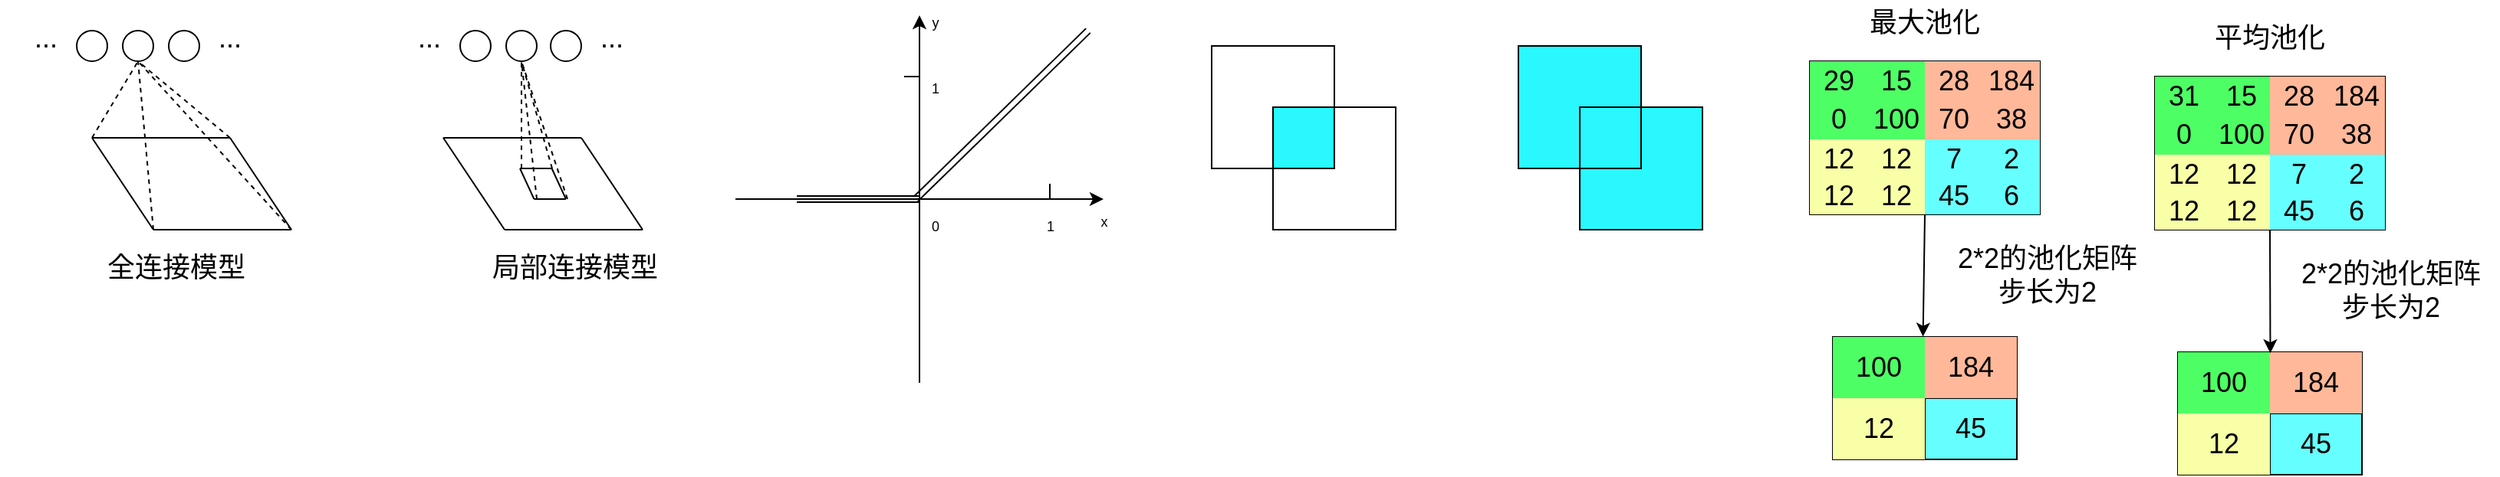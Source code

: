 <mxfile version="18.0.1" type="github">
  <diagram id="4UekxCFJb7rVKic5ynia" name="Page-1">
    <mxGraphModel dx="5056" dy="3948" grid="1" gridSize="10" guides="1" tooltips="1" connect="1" arrows="1" fold="1" page="1" pageScale="1" pageWidth="1200" pageHeight="1600" math="0" shadow="0">
      <root>
        <mxCell id="0" />
        <mxCell id="1" parent="0" />
        <mxCell id="hbkXXQBcBGL9sfutrZGQ-120" style="rounded=0;orthogonalLoop=1;jettySize=auto;html=1;exitX=0.5;exitY=1;exitDx=0;exitDy=0;entryX=0.49;entryY=-0.005;entryDx=0;entryDy=0;entryPerimeter=0;fontSize=18;" parent="1" source="hbkXXQBcBGL9sfutrZGQ-54" target="hbkXXQBcBGL9sfutrZGQ-97" edge="1">
          <mxGeometry relative="1" as="geometry" />
        </mxCell>
        <mxCell id="hbkXXQBcBGL9sfutrZGQ-54" value="" style="shape=table;html=1;whiteSpace=wrap;startSize=0;container=1;collapsible=0;childLayout=tableLayout;fontSize=18;fillColor=#FFFFFF;" parent="1" vertex="1">
          <mxGeometry x="860" y="-220" width="150" height="100" as="geometry" />
        </mxCell>
        <mxCell id="hbkXXQBcBGL9sfutrZGQ-55" value="" style="shape=tableRow;horizontal=0;startSize=0;swimlaneHead=0;swimlaneBody=0;top=0;left=0;bottom=0;right=0;collapsible=0;dropTarget=0;fillColor=none;points=[[0,0.5],[1,0.5]];portConstraint=eastwest;fontSize=18;" parent="hbkXXQBcBGL9sfutrZGQ-54" vertex="1">
          <mxGeometry width="150" height="25" as="geometry" />
        </mxCell>
        <mxCell id="hbkXXQBcBGL9sfutrZGQ-67" value="29" style="shape=partialRectangle;html=1;whiteSpace=wrap;connectable=0;fillColor=#4DFF64;top=0;left=0;bottom=0;right=0;overflow=hidden;fontSize=18;" parent="hbkXXQBcBGL9sfutrZGQ-55" vertex="1">
          <mxGeometry width="38" height="25" as="geometry">
            <mxRectangle width="38" height="25" as="alternateBounds" />
          </mxGeometry>
        </mxCell>
        <mxCell id="hbkXXQBcBGL9sfutrZGQ-56" value="15" style="shape=partialRectangle;html=1;whiteSpace=wrap;connectable=0;fillColor=#4DFF64;top=0;left=0;bottom=0;right=0;overflow=hidden;fontSize=18;" parent="hbkXXQBcBGL9sfutrZGQ-55" vertex="1">
          <mxGeometry x="38" width="37" height="25" as="geometry">
            <mxRectangle width="37" height="25" as="alternateBounds" />
          </mxGeometry>
        </mxCell>
        <mxCell id="hbkXXQBcBGL9sfutrZGQ-57" value="28" style="shape=partialRectangle;html=1;whiteSpace=wrap;connectable=0;fillColor=#FFB899;top=0;left=0;bottom=0;right=0;overflow=hidden;fontSize=18;" parent="hbkXXQBcBGL9sfutrZGQ-55" vertex="1">
          <mxGeometry x="75" width="38" height="25" as="geometry">
            <mxRectangle width="38" height="25" as="alternateBounds" />
          </mxGeometry>
        </mxCell>
        <mxCell id="hbkXXQBcBGL9sfutrZGQ-58" value="184" style="shape=partialRectangle;html=1;whiteSpace=wrap;connectable=0;fillColor=#FFB899;top=0;left=0;bottom=0;right=0;overflow=hidden;fontSize=18;" parent="hbkXXQBcBGL9sfutrZGQ-55" vertex="1">
          <mxGeometry x="113" width="37" height="25" as="geometry">
            <mxRectangle width="37" height="25" as="alternateBounds" />
          </mxGeometry>
        </mxCell>
        <mxCell id="hbkXXQBcBGL9sfutrZGQ-59" value="" style="shape=tableRow;horizontal=0;startSize=0;swimlaneHead=0;swimlaneBody=0;top=0;left=0;bottom=0;right=0;collapsible=0;dropTarget=0;fillColor=none;points=[[0,0.5],[1,0.5]];portConstraint=eastwest;fontSize=18;" parent="hbkXXQBcBGL9sfutrZGQ-54" vertex="1">
          <mxGeometry y="25" width="150" height="26" as="geometry" />
        </mxCell>
        <mxCell id="hbkXXQBcBGL9sfutrZGQ-68" value="0" style="shape=partialRectangle;html=1;whiteSpace=wrap;connectable=0;fillColor=#4DFF64;top=0;left=0;bottom=0;right=0;overflow=hidden;fontSize=18;" parent="hbkXXQBcBGL9sfutrZGQ-59" vertex="1">
          <mxGeometry width="38" height="26" as="geometry">
            <mxRectangle width="38" height="26" as="alternateBounds" />
          </mxGeometry>
        </mxCell>
        <mxCell id="hbkXXQBcBGL9sfutrZGQ-60" value="100" style="shape=partialRectangle;html=1;whiteSpace=wrap;connectable=0;fillColor=#4DFF64;top=0;left=0;bottom=0;right=0;overflow=hidden;fontSize=18;" parent="hbkXXQBcBGL9sfutrZGQ-59" vertex="1">
          <mxGeometry x="38" width="37" height="26" as="geometry">
            <mxRectangle width="37" height="26" as="alternateBounds" />
          </mxGeometry>
        </mxCell>
        <mxCell id="hbkXXQBcBGL9sfutrZGQ-61" value="70" style="shape=partialRectangle;html=1;whiteSpace=wrap;connectable=0;fillColor=#FFB899;top=0;left=0;bottom=0;right=0;overflow=hidden;fontSize=18;" parent="hbkXXQBcBGL9sfutrZGQ-59" vertex="1">
          <mxGeometry x="75" width="38" height="26" as="geometry">
            <mxRectangle width="38" height="26" as="alternateBounds" />
          </mxGeometry>
        </mxCell>
        <mxCell id="hbkXXQBcBGL9sfutrZGQ-62" value="38" style="shape=partialRectangle;html=1;whiteSpace=wrap;connectable=0;fillColor=#FFB899;top=0;left=0;bottom=0;right=0;overflow=hidden;fontSize=18;" parent="hbkXXQBcBGL9sfutrZGQ-59" vertex="1">
          <mxGeometry x="113" width="37" height="26" as="geometry">
            <mxRectangle width="37" height="26" as="alternateBounds" />
          </mxGeometry>
        </mxCell>
        <mxCell id="hbkXXQBcBGL9sfutrZGQ-63" value="" style="shape=tableRow;horizontal=0;startSize=0;swimlaneHead=0;swimlaneBody=0;top=0;left=0;bottom=0;right=0;collapsible=0;dropTarget=0;fillColor=none;points=[[0,0.5],[1,0.5]];portConstraint=eastwest;fontSize=18;" parent="hbkXXQBcBGL9sfutrZGQ-54" vertex="1">
          <mxGeometry y="51" width="150" height="24" as="geometry" />
        </mxCell>
        <mxCell id="hbkXXQBcBGL9sfutrZGQ-69" value="12" style="shape=partialRectangle;html=1;whiteSpace=wrap;connectable=0;fillColor=#F9FFA6;top=0;left=0;bottom=0;right=0;overflow=hidden;fontSize=18;" parent="hbkXXQBcBGL9sfutrZGQ-63" vertex="1">
          <mxGeometry width="38" height="24" as="geometry">
            <mxRectangle width="38" height="24" as="alternateBounds" />
          </mxGeometry>
        </mxCell>
        <mxCell id="hbkXXQBcBGL9sfutrZGQ-64" value="12" style="shape=partialRectangle;html=1;whiteSpace=wrap;connectable=0;fillColor=#F9FFA6;top=0;left=0;bottom=0;right=0;overflow=hidden;fontSize=18;" parent="hbkXXQBcBGL9sfutrZGQ-63" vertex="1">
          <mxGeometry x="38" width="37" height="24" as="geometry">
            <mxRectangle width="37" height="24" as="alternateBounds" />
          </mxGeometry>
        </mxCell>
        <mxCell id="hbkXXQBcBGL9sfutrZGQ-65" value="7" style="shape=partialRectangle;html=1;whiteSpace=wrap;connectable=0;fillColor=#66FFFF;top=0;left=0;bottom=0;right=0;overflow=hidden;fontSize=18;" parent="hbkXXQBcBGL9sfutrZGQ-63" vertex="1">
          <mxGeometry x="75" width="38" height="24" as="geometry">
            <mxRectangle width="38" height="24" as="alternateBounds" />
          </mxGeometry>
        </mxCell>
        <mxCell id="hbkXXQBcBGL9sfutrZGQ-66" value="2" style="shape=partialRectangle;html=1;whiteSpace=wrap;connectable=0;fillColor=#66FFFF;top=0;left=0;bottom=0;right=0;overflow=hidden;pointerEvents=1;fontSize=18;" parent="hbkXXQBcBGL9sfutrZGQ-63" vertex="1">
          <mxGeometry x="113" width="37" height="24" as="geometry">
            <mxRectangle width="37" height="24" as="alternateBounds" />
          </mxGeometry>
        </mxCell>
        <mxCell id="hbkXXQBcBGL9sfutrZGQ-70" style="shape=tableRow;horizontal=0;startSize=0;swimlaneHead=0;swimlaneBody=0;top=0;left=0;bottom=0;right=0;collapsible=0;dropTarget=0;fillColor=none;points=[[0,0.5],[1,0.5]];portConstraint=eastwest;fontSize=18;" parent="hbkXXQBcBGL9sfutrZGQ-54" vertex="1">
          <mxGeometry y="75" width="150" height="25" as="geometry" />
        </mxCell>
        <mxCell id="hbkXXQBcBGL9sfutrZGQ-71" value="12" style="shape=partialRectangle;html=1;whiteSpace=wrap;connectable=0;fillColor=#F9FFA6;top=0;left=0;bottom=0;right=0;overflow=hidden;fontSize=18;" parent="hbkXXQBcBGL9sfutrZGQ-70" vertex="1">
          <mxGeometry width="38" height="25" as="geometry">
            <mxRectangle width="38" height="25" as="alternateBounds" />
          </mxGeometry>
        </mxCell>
        <mxCell id="hbkXXQBcBGL9sfutrZGQ-72" value="12" style="shape=partialRectangle;html=1;whiteSpace=wrap;connectable=0;fillColor=#F9FFA6;top=0;left=0;bottom=0;right=0;overflow=hidden;fontSize=18;" parent="hbkXXQBcBGL9sfutrZGQ-70" vertex="1">
          <mxGeometry x="38" width="37" height="25" as="geometry">
            <mxRectangle width="37" height="25" as="alternateBounds" />
          </mxGeometry>
        </mxCell>
        <mxCell id="hbkXXQBcBGL9sfutrZGQ-73" value="45" style="shape=partialRectangle;html=1;whiteSpace=wrap;connectable=0;fillColor=#66FFFF;top=0;left=0;bottom=0;right=0;overflow=hidden;fontSize=18;" parent="hbkXXQBcBGL9sfutrZGQ-70" vertex="1">
          <mxGeometry x="75" width="38" height="25" as="geometry">
            <mxRectangle width="38" height="25" as="alternateBounds" />
          </mxGeometry>
        </mxCell>
        <mxCell id="hbkXXQBcBGL9sfutrZGQ-74" value="6" style="shape=partialRectangle;html=1;whiteSpace=wrap;connectable=0;fillColor=#66FFFF;top=0;left=0;bottom=0;right=0;overflow=hidden;pointerEvents=1;fontSize=18;" parent="hbkXXQBcBGL9sfutrZGQ-70" vertex="1">
          <mxGeometry x="113" width="37" height="25" as="geometry">
            <mxRectangle width="37" height="25" as="alternateBounds" />
          </mxGeometry>
        </mxCell>
        <mxCell id="hbkXXQBcBGL9sfutrZGQ-75" value="" style="shape=table;html=1;whiteSpace=wrap;startSize=0;container=1;collapsible=0;childLayout=tableLayout;fontSize=18;fillColor=#FFFFFF;" parent="1" vertex="1">
          <mxGeometry x="1085" y="-210" width="150" height="100" as="geometry" />
        </mxCell>
        <mxCell id="hbkXXQBcBGL9sfutrZGQ-76" value="" style="shape=tableRow;horizontal=0;startSize=0;swimlaneHead=0;swimlaneBody=0;top=0;left=0;bottom=0;right=0;collapsible=0;dropTarget=0;fillColor=none;points=[[0,0.5],[1,0.5]];portConstraint=eastwest;fontSize=18;" parent="hbkXXQBcBGL9sfutrZGQ-75" vertex="1">
          <mxGeometry width="150" height="25" as="geometry" />
        </mxCell>
        <mxCell id="hbkXXQBcBGL9sfutrZGQ-77" value="31" style="shape=partialRectangle;html=1;whiteSpace=wrap;connectable=0;fillColor=#4DFF64;top=0;left=0;bottom=0;right=0;overflow=hidden;fontSize=18;" parent="hbkXXQBcBGL9sfutrZGQ-76" vertex="1">
          <mxGeometry width="38" height="25" as="geometry">
            <mxRectangle width="38" height="25" as="alternateBounds" />
          </mxGeometry>
        </mxCell>
        <mxCell id="hbkXXQBcBGL9sfutrZGQ-78" value="15" style="shape=partialRectangle;html=1;whiteSpace=wrap;connectable=0;fillColor=#4DFF64;top=0;left=0;bottom=0;right=0;overflow=hidden;fontSize=18;" parent="hbkXXQBcBGL9sfutrZGQ-76" vertex="1">
          <mxGeometry x="38" width="37" height="25" as="geometry">
            <mxRectangle width="37" height="25" as="alternateBounds" />
          </mxGeometry>
        </mxCell>
        <mxCell id="hbkXXQBcBGL9sfutrZGQ-79" value="28" style="shape=partialRectangle;html=1;whiteSpace=wrap;connectable=0;fillColor=#FFB899;top=0;left=0;bottom=0;right=0;overflow=hidden;fontSize=18;" parent="hbkXXQBcBGL9sfutrZGQ-76" vertex="1">
          <mxGeometry x="75" width="38" height="25" as="geometry">
            <mxRectangle width="38" height="25" as="alternateBounds" />
          </mxGeometry>
        </mxCell>
        <mxCell id="hbkXXQBcBGL9sfutrZGQ-80" value="184" style="shape=partialRectangle;html=1;whiteSpace=wrap;connectable=0;fillColor=#FFB899;top=0;left=0;bottom=0;right=0;overflow=hidden;fontSize=18;" parent="hbkXXQBcBGL9sfutrZGQ-76" vertex="1">
          <mxGeometry x="113" width="37" height="25" as="geometry">
            <mxRectangle width="37" height="25" as="alternateBounds" />
          </mxGeometry>
        </mxCell>
        <mxCell id="hbkXXQBcBGL9sfutrZGQ-81" value="" style="shape=tableRow;horizontal=0;startSize=0;swimlaneHead=0;swimlaneBody=0;top=0;left=0;bottom=0;right=0;collapsible=0;dropTarget=0;fillColor=none;points=[[0,0.5],[1,0.5]];portConstraint=eastwest;fontSize=18;" parent="hbkXXQBcBGL9sfutrZGQ-75" vertex="1">
          <mxGeometry y="25" width="150" height="26" as="geometry" />
        </mxCell>
        <mxCell id="hbkXXQBcBGL9sfutrZGQ-82" value="0" style="shape=partialRectangle;html=1;whiteSpace=wrap;connectable=0;fillColor=#4DFF64;top=0;left=0;bottom=0;right=0;overflow=hidden;fontSize=18;" parent="hbkXXQBcBGL9sfutrZGQ-81" vertex="1">
          <mxGeometry width="38" height="26" as="geometry">
            <mxRectangle width="38" height="26" as="alternateBounds" />
          </mxGeometry>
        </mxCell>
        <mxCell id="hbkXXQBcBGL9sfutrZGQ-83" value="100" style="shape=partialRectangle;html=1;whiteSpace=wrap;connectable=0;fillColor=#4DFF64;top=0;left=0;bottom=0;right=0;overflow=hidden;fontSize=18;" parent="hbkXXQBcBGL9sfutrZGQ-81" vertex="1">
          <mxGeometry x="38" width="37" height="26" as="geometry">
            <mxRectangle width="37" height="26" as="alternateBounds" />
          </mxGeometry>
        </mxCell>
        <mxCell id="hbkXXQBcBGL9sfutrZGQ-84" value="70" style="shape=partialRectangle;html=1;whiteSpace=wrap;connectable=0;fillColor=#FFB899;top=0;left=0;bottom=0;right=0;overflow=hidden;fontSize=18;" parent="hbkXXQBcBGL9sfutrZGQ-81" vertex="1">
          <mxGeometry x="75" width="38" height="26" as="geometry">
            <mxRectangle width="38" height="26" as="alternateBounds" />
          </mxGeometry>
        </mxCell>
        <mxCell id="hbkXXQBcBGL9sfutrZGQ-85" value="38" style="shape=partialRectangle;html=1;whiteSpace=wrap;connectable=0;fillColor=#FFB899;top=0;left=0;bottom=0;right=0;overflow=hidden;fontSize=18;" parent="hbkXXQBcBGL9sfutrZGQ-81" vertex="1">
          <mxGeometry x="113" width="37" height="26" as="geometry">
            <mxRectangle width="37" height="26" as="alternateBounds" />
          </mxGeometry>
        </mxCell>
        <mxCell id="hbkXXQBcBGL9sfutrZGQ-86" value="" style="shape=tableRow;horizontal=0;startSize=0;swimlaneHead=0;swimlaneBody=0;top=0;left=0;bottom=0;right=0;collapsible=0;dropTarget=0;fillColor=none;points=[[0,0.5],[1,0.5]];portConstraint=eastwest;fontSize=18;" parent="hbkXXQBcBGL9sfutrZGQ-75" vertex="1">
          <mxGeometry y="51" width="150" height="24" as="geometry" />
        </mxCell>
        <mxCell id="hbkXXQBcBGL9sfutrZGQ-87" value="12" style="shape=partialRectangle;html=1;whiteSpace=wrap;connectable=0;fillColor=#F9FFA6;top=0;left=0;bottom=0;right=0;overflow=hidden;fontSize=18;" parent="hbkXXQBcBGL9sfutrZGQ-86" vertex="1">
          <mxGeometry width="38" height="24" as="geometry">
            <mxRectangle width="38" height="24" as="alternateBounds" />
          </mxGeometry>
        </mxCell>
        <mxCell id="hbkXXQBcBGL9sfutrZGQ-88" value="12" style="shape=partialRectangle;html=1;whiteSpace=wrap;connectable=0;fillColor=#F9FFA6;top=0;left=0;bottom=0;right=0;overflow=hidden;fontSize=18;" parent="hbkXXQBcBGL9sfutrZGQ-86" vertex="1">
          <mxGeometry x="38" width="37" height="24" as="geometry">
            <mxRectangle width="37" height="24" as="alternateBounds" />
          </mxGeometry>
        </mxCell>
        <mxCell id="hbkXXQBcBGL9sfutrZGQ-89" value="7" style="shape=partialRectangle;html=1;whiteSpace=wrap;connectable=0;fillColor=#66FFFF;top=0;left=0;bottom=0;right=0;overflow=hidden;fontSize=18;" parent="hbkXXQBcBGL9sfutrZGQ-86" vertex="1">
          <mxGeometry x="75" width="38" height="24" as="geometry">
            <mxRectangle width="38" height="24" as="alternateBounds" />
          </mxGeometry>
        </mxCell>
        <mxCell id="hbkXXQBcBGL9sfutrZGQ-90" value="2" style="shape=partialRectangle;html=1;whiteSpace=wrap;connectable=0;fillColor=#66FFFF;top=0;left=0;bottom=0;right=0;overflow=hidden;pointerEvents=1;fontSize=18;" parent="hbkXXQBcBGL9sfutrZGQ-86" vertex="1">
          <mxGeometry x="113" width="37" height="24" as="geometry">
            <mxRectangle width="37" height="24" as="alternateBounds" />
          </mxGeometry>
        </mxCell>
        <mxCell id="hbkXXQBcBGL9sfutrZGQ-91" style="shape=tableRow;horizontal=0;startSize=0;swimlaneHead=0;swimlaneBody=0;top=0;left=0;bottom=0;right=0;collapsible=0;dropTarget=0;fillColor=none;points=[[0,0.5],[1,0.5]];portConstraint=eastwest;fontSize=18;" parent="hbkXXQBcBGL9sfutrZGQ-75" vertex="1">
          <mxGeometry y="75" width="150" height="25" as="geometry" />
        </mxCell>
        <mxCell id="hbkXXQBcBGL9sfutrZGQ-92" value="12" style="shape=partialRectangle;html=1;whiteSpace=wrap;connectable=0;fillColor=#F9FFA6;top=0;left=0;bottom=0;right=0;overflow=hidden;fontSize=18;" parent="hbkXXQBcBGL9sfutrZGQ-91" vertex="1">
          <mxGeometry width="38" height="25" as="geometry">
            <mxRectangle width="38" height="25" as="alternateBounds" />
          </mxGeometry>
        </mxCell>
        <mxCell id="hbkXXQBcBGL9sfutrZGQ-93" value="12" style="shape=partialRectangle;html=1;whiteSpace=wrap;connectable=0;fillColor=#F9FFA6;top=0;left=0;bottom=0;right=0;overflow=hidden;fontSize=18;" parent="hbkXXQBcBGL9sfutrZGQ-91" vertex="1">
          <mxGeometry x="38" width="37" height="25" as="geometry">
            <mxRectangle width="37" height="25" as="alternateBounds" />
          </mxGeometry>
        </mxCell>
        <mxCell id="hbkXXQBcBGL9sfutrZGQ-94" value="45" style="shape=partialRectangle;html=1;whiteSpace=wrap;connectable=0;fillColor=#66FFFF;top=0;left=0;bottom=0;right=0;overflow=hidden;fontSize=18;" parent="hbkXXQBcBGL9sfutrZGQ-91" vertex="1">
          <mxGeometry x="75" width="38" height="25" as="geometry">
            <mxRectangle width="38" height="25" as="alternateBounds" />
          </mxGeometry>
        </mxCell>
        <mxCell id="hbkXXQBcBGL9sfutrZGQ-95" value="6" style="shape=partialRectangle;html=1;whiteSpace=wrap;connectable=0;fillColor=#66FFFF;top=0;left=0;bottom=0;right=0;overflow=hidden;pointerEvents=1;fontSize=18;" parent="hbkXXQBcBGL9sfutrZGQ-91" vertex="1">
          <mxGeometry x="113" width="37" height="25" as="geometry">
            <mxRectangle width="37" height="25" as="alternateBounds" />
          </mxGeometry>
        </mxCell>
        <mxCell id="hbkXXQBcBGL9sfutrZGQ-96" value="" style="shape=table;html=1;whiteSpace=wrap;startSize=0;container=1;collapsible=0;childLayout=tableLayout;fontSize=18;fillColor=#66FFFF;" parent="1" vertex="1">
          <mxGeometry x="875" y="-40" width="120" height="80" as="geometry" />
        </mxCell>
        <mxCell id="hbkXXQBcBGL9sfutrZGQ-97" value="" style="shape=tableRow;horizontal=0;startSize=0;swimlaneHead=0;swimlaneBody=0;top=0;left=0;bottom=0;right=0;collapsible=0;dropTarget=0;fillColor=none;points=[[0,0.5],[1,0.5]];portConstraint=eastwest;fontSize=18;" parent="hbkXXQBcBGL9sfutrZGQ-96" vertex="1">
          <mxGeometry width="120" height="40" as="geometry" />
        </mxCell>
        <mxCell id="hbkXXQBcBGL9sfutrZGQ-98" value="100" style="shape=partialRectangle;html=1;whiteSpace=wrap;connectable=0;fillColor=#4DFF64;top=0;left=0;bottom=0;right=0;overflow=hidden;fontSize=18;" parent="hbkXXQBcBGL9sfutrZGQ-97" vertex="1">
          <mxGeometry width="60" height="40" as="geometry">
            <mxRectangle width="60" height="40" as="alternateBounds" />
          </mxGeometry>
        </mxCell>
        <mxCell id="hbkXXQBcBGL9sfutrZGQ-99" value="184" style="shape=partialRectangle;html=1;whiteSpace=wrap;connectable=0;fillColor=#FFB899;top=0;left=0;bottom=0;right=0;overflow=hidden;fontSize=18;" parent="hbkXXQBcBGL9sfutrZGQ-97" vertex="1">
          <mxGeometry x="60" width="60" height="40" as="geometry">
            <mxRectangle width="60" height="40" as="alternateBounds" />
          </mxGeometry>
        </mxCell>
        <mxCell id="hbkXXQBcBGL9sfutrZGQ-101" value="" style="shape=tableRow;horizontal=0;startSize=0;swimlaneHead=0;swimlaneBody=0;top=0;left=0;bottom=0;right=0;collapsible=0;dropTarget=0;fillColor=none;points=[[0,0.5],[1,0.5]];portConstraint=eastwest;fontSize=18;" parent="hbkXXQBcBGL9sfutrZGQ-96" vertex="1">
          <mxGeometry y="40" width="120" height="40" as="geometry" />
        </mxCell>
        <mxCell id="hbkXXQBcBGL9sfutrZGQ-102" value="12" style="shape=partialRectangle;html=1;whiteSpace=wrap;connectable=0;fillColor=#F9FFA6;top=0;left=0;bottom=0;right=0;overflow=hidden;fontSize=18;" parent="hbkXXQBcBGL9sfutrZGQ-101" vertex="1">
          <mxGeometry width="60" height="40" as="geometry">
            <mxRectangle width="60" height="40" as="alternateBounds" />
          </mxGeometry>
        </mxCell>
        <mxCell id="hbkXXQBcBGL9sfutrZGQ-103" value="45" style="shape=partialRectangle;html=1;whiteSpace=wrap;connectable=0;fillColor=none;top=0;left=0;bottom=0;right=0;overflow=hidden;fontSize=18;" parent="hbkXXQBcBGL9sfutrZGQ-101" vertex="1">
          <mxGeometry x="60" width="60" height="40" as="geometry">
            <mxRectangle width="60" height="40" as="alternateBounds" />
          </mxGeometry>
        </mxCell>
        <mxCell id="hbkXXQBcBGL9sfutrZGQ-109" value="" style="shape=table;html=1;whiteSpace=wrap;startSize=0;container=1;collapsible=0;childLayout=tableLayout;fontSize=18;fillColor=#66FFFF;" parent="1" vertex="1">
          <mxGeometry x="1100" y="-30" width="120" height="80" as="geometry" />
        </mxCell>
        <mxCell id="hbkXXQBcBGL9sfutrZGQ-110" value="" style="shape=tableRow;horizontal=0;startSize=0;swimlaneHead=0;swimlaneBody=0;top=0;left=0;bottom=0;right=0;collapsible=0;dropTarget=0;fillColor=none;points=[[0,0.5],[1,0.5]];portConstraint=eastwest;fontSize=18;" parent="hbkXXQBcBGL9sfutrZGQ-109" vertex="1">
          <mxGeometry width="120" height="40" as="geometry" />
        </mxCell>
        <mxCell id="hbkXXQBcBGL9sfutrZGQ-111" value="100" style="shape=partialRectangle;html=1;whiteSpace=wrap;connectable=0;fillColor=#4DFF64;top=0;left=0;bottom=0;right=0;overflow=hidden;fontSize=18;" parent="hbkXXQBcBGL9sfutrZGQ-110" vertex="1">
          <mxGeometry width="60" height="40" as="geometry">
            <mxRectangle width="60" height="40" as="alternateBounds" />
          </mxGeometry>
        </mxCell>
        <mxCell id="hbkXXQBcBGL9sfutrZGQ-112" value="184" style="shape=partialRectangle;html=1;whiteSpace=wrap;connectable=0;fillColor=#FFB899;top=0;left=0;bottom=0;right=0;overflow=hidden;fontSize=18;" parent="hbkXXQBcBGL9sfutrZGQ-110" vertex="1">
          <mxGeometry x="60" width="60" height="40" as="geometry">
            <mxRectangle width="60" height="40" as="alternateBounds" />
          </mxGeometry>
        </mxCell>
        <mxCell id="hbkXXQBcBGL9sfutrZGQ-113" value="" style="shape=tableRow;horizontal=0;startSize=0;swimlaneHead=0;swimlaneBody=0;top=0;left=0;bottom=0;right=0;collapsible=0;dropTarget=0;fillColor=none;points=[[0,0.5],[1,0.5]];portConstraint=eastwest;fontSize=18;" parent="hbkXXQBcBGL9sfutrZGQ-109" vertex="1">
          <mxGeometry y="40" width="120" height="40" as="geometry" />
        </mxCell>
        <mxCell id="hbkXXQBcBGL9sfutrZGQ-114" value="12" style="shape=partialRectangle;html=1;whiteSpace=wrap;connectable=0;fillColor=#F9FFA6;top=0;left=0;bottom=0;right=0;overflow=hidden;fontSize=18;" parent="hbkXXQBcBGL9sfutrZGQ-113" vertex="1">
          <mxGeometry width="60" height="40" as="geometry">
            <mxRectangle width="60" height="40" as="alternateBounds" />
          </mxGeometry>
        </mxCell>
        <mxCell id="hbkXXQBcBGL9sfutrZGQ-115" value="45" style="shape=partialRectangle;html=1;whiteSpace=wrap;connectable=0;fillColor=none;top=0;left=0;bottom=0;right=0;overflow=hidden;fontSize=18;" parent="hbkXXQBcBGL9sfutrZGQ-113" vertex="1">
          <mxGeometry x="60" width="60" height="40" as="geometry">
            <mxRectangle width="60" height="40" as="alternateBounds" />
          </mxGeometry>
        </mxCell>
        <mxCell id="hbkXXQBcBGL9sfutrZGQ-116" value="最大池化" style="text;html=1;strokeColor=none;fillColor=none;align=center;verticalAlign=middle;whiteSpace=wrap;rounded=0;fontSize=18;" parent="1" vertex="1">
          <mxGeometry x="895" y="-260" width="80" height="30" as="geometry" />
        </mxCell>
        <mxCell id="hbkXXQBcBGL9sfutrZGQ-118" value="平均池化" style="text;html=1;strokeColor=none;fillColor=none;align=center;verticalAlign=middle;whiteSpace=wrap;rounded=0;fontSize=18;" parent="1" vertex="1">
          <mxGeometry x="1121" y="-250" width="78" height="30" as="geometry" />
        </mxCell>
        <mxCell id="hbkXXQBcBGL9sfutrZGQ-119" value="" style="endArrow=classic;html=1;rounded=0;fontSize=18;exitX=0.5;exitY=1;exitDx=0;exitDy=0;entryX=0.502;entryY=0.015;entryDx=0;entryDy=0;entryPerimeter=0;" parent="1" source="hbkXXQBcBGL9sfutrZGQ-75" target="hbkXXQBcBGL9sfutrZGQ-110" edge="1">
          <mxGeometry width="50" height="50" relative="1" as="geometry">
            <mxPoint x="1169" y="-70" as="sourcePoint" />
            <mxPoint x="1219" y="-120" as="targetPoint" />
          </mxGeometry>
        </mxCell>
        <mxCell id="hbkXXQBcBGL9sfutrZGQ-121" value="2*2的池化矩阵&lt;br&gt;步长为2" style="text;html=1;strokeColor=none;fillColor=none;align=center;verticalAlign=middle;whiteSpace=wrap;rounded=0;fontSize=18;" parent="1" vertex="1">
          <mxGeometry x="945" y="-90" width="140" height="20" as="geometry" />
        </mxCell>
        <mxCell id="hbkXXQBcBGL9sfutrZGQ-122" value="2*2的池化矩阵&lt;br&gt;步长为2" style="text;html=1;strokeColor=none;fillColor=none;align=center;verticalAlign=middle;whiteSpace=wrap;rounded=0;fontSize=18;" parent="1" vertex="1">
          <mxGeometry x="1169" y="-80" width="140" height="20" as="geometry" />
        </mxCell>
        <mxCell id="oHfluGNhnHXnn72W2u7n-2" value="" style="group" vertex="1" connectable="0" parent="1">
          <mxGeometry x="-320" y="-250" width="190" height="180" as="geometry" />
        </mxCell>
        <mxCell id="hbkXXQBcBGL9sfutrZGQ-4" value="" style="endArrow=none;html=1;rounded=0;" parent="oHfluGNhnHXnn72W2u7n-2" edge="1">
          <mxGeometry width="50" height="50" relative="1" as="geometry">
            <mxPoint x="60" y="80" as="sourcePoint" />
            <mxPoint x="150" y="80" as="targetPoint" />
          </mxGeometry>
        </mxCell>
        <mxCell id="hbkXXQBcBGL9sfutrZGQ-5" value="" style="endArrow=none;html=1;rounded=0;" parent="oHfluGNhnHXnn72W2u7n-2" edge="1">
          <mxGeometry width="50" height="50" relative="1" as="geometry">
            <mxPoint x="100" y="140" as="sourcePoint" />
            <mxPoint x="190" y="140" as="targetPoint" />
            <Array as="points">
              <mxPoint x="100" y="140" />
            </Array>
          </mxGeometry>
        </mxCell>
        <mxCell id="hbkXXQBcBGL9sfutrZGQ-6" value="" style="endArrow=none;html=1;rounded=0;" parent="oHfluGNhnHXnn72W2u7n-2" edge="1">
          <mxGeometry width="50" height="50" relative="1" as="geometry">
            <mxPoint x="60" y="80" as="sourcePoint" />
            <mxPoint x="100" y="140" as="targetPoint" />
          </mxGeometry>
        </mxCell>
        <mxCell id="hbkXXQBcBGL9sfutrZGQ-7" value="" style="endArrow=none;html=1;rounded=0;" parent="oHfluGNhnHXnn72W2u7n-2" edge="1">
          <mxGeometry width="50" height="50" relative="1" as="geometry">
            <mxPoint x="150" y="80" as="sourcePoint" />
            <mxPoint x="190" y="140" as="targetPoint" />
          </mxGeometry>
        </mxCell>
        <mxCell id="hbkXXQBcBGL9sfutrZGQ-24" value="&lt;font style=&quot;font-size: 18px;&quot;&gt;...&lt;/font&gt;" style="text;html=1;strokeColor=none;fillColor=none;align=center;verticalAlign=middle;whiteSpace=wrap;rounded=0;" parent="oHfluGNhnHXnn72W2u7n-2" vertex="1">
          <mxGeometry width="60" height="30" as="geometry" />
        </mxCell>
        <mxCell id="hbkXXQBcBGL9sfutrZGQ-25" value="&lt;font style=&quot;font-size: 18px;&quot;&gt;...&lt;/font&gt;" style="text;html=1;strokeColor=none;fillColor=none;align=center;verticalAlign=middle;whiteSpace=wrap;rounded=0;" parent="oHfluGNhnHXnn72W2u7n-2" vertex="1">
          <mxGeometry x="120" width="60" height="30" as="geometry" />
        </mxCell>
        <mxCell id="hbkXXQBcBGL9sfutrZGQ-28" value="" style="group" parent="oHfluGNhnHXnn72W2u7n-2" vertex="1" connectable="0">
          <mxGeometry x="50" y="10" width="80" height="20" as="geometry" />
        </mxCell>
        <mxCell id="hbkXXQBcBGL9sfutrZGQ-18" value="" style="ellipse;whiteSpace=wrap;html=1;aspect=fixed;" parent="hbkXXQBcBGL9sfutrZGQ-28" vertex="1">
          <mxGeometry x="30" width="20" height="20" as="geometry" />
        </mxCell>
        <mxCell id="hbkXXQBcBGL9sfutrZGQ-19" value="" style="ellipse;whiteSpace=wrap;html=1;aspect=fixed;" parent="hbkXXQBcBGL9sfutrZGQ-28" vertex="1">
          <mxGeometry x="60" width="20" height="20" as="geometry" />
        </mxCell>
        <mxCell id="hbkXXQBcBGL9sfutrZGQ-20" value="" style="ellipse;whiteSpace=wrap;html=1;aspect=fixed;" parent="hbkXXQBcBGL9sfutrZGQ-28" vertex="1">
          <mxGeometry width="20" height="20" as="geometry" />
        </mxCell>
        <mxCell id="hbkXXQBcBGL9sfutrZGQ-30" value="" style="endArrow=none;dashed=1;html=1;rounded=0;fontSize=18;entryX=0.5;entryY=1;entryDx=0;entryDy=0;" parent="oHfluGNhnHXnn72W2u7n-2" target="hbkXXQBcBGL9sfutrZGQ-18" edge="1">
          <mxGeometry width="50" height="50" relative="1" as="geometry">
            <mxPoint x="60" y="80" as="sourcePoint" />
            <mxPoint x="10" y="90" as="targetPoint" />
          </mxGeometry>
        </mxCell>
        <mxCell id="hbkXXQBcBGL9sfutrZGQ-31" value="" style="endArrow=none;dashed=1;html=1;rounded=0;fontSize=18;entryX=0.5;entryY=1;entryDx=0;entryDy=0;" parent="oHfluGNhnHXnn72W2u7n-2" target="hbkXXQBcBGL9sfutrZGQ-18" edge="1">
          <mxGeometry width="50" height="50" relative="1" as="geometry">
            <mxPoint x="150" y="80" as="sourcePoint" />
            <mxPoint x="100" y="40" as="targetPoint" />
          </mxGeometry>
        </mxCell>
        <mxCell id="hbkXXQBcBGL9sfutrZGQ-32" value="" style="endArrow=none;dashed=1;html=1;rounded=0;fontSize=18;" parent="oHfluGNhnHXnn72W2u7n-2" edge="1">
          <mxGeometry width="50" height="50" relative="1" as="geometry">
            <mxPoint x="100" y="140" as="sourcePoint" />
            <mxPoint x="90" y="30" as="targetPoint" />
          </mxGeometry>
        </mxCell>
        <mxCell id="hbkXXQBcBGL9sfutrZGQ-33" value="" style="endArrow=none;dashed=1;html=1;rounded=0;fontSize=18;entryX=0.5;entryY=1;entryDx=0;entryDy=0;" parent="oHfluGNhnHXnn72W2u7n-2" target="hbkXXQBcBGL9sfutrZGQ-18" edge="1">
          <mxGeometry width="50" height="50" relative="1" as="geometry">
            <mxPoint x="190" y="140" as="sourcePoint" />
            <mxPoint x="120" y="60" as="targetPoint" />
          </mxGeometry>
        </mxCell>
        <mxCell id="hbkXXQBcBGL9sfutrZGQ-38" value="全连接模型" style="text;html=1;strokeColor=none;fillColor=none;align=center;verticalAlign=middle;whiteSpace=wrap;rounded=0;fontSize=18;" parent="oHfluGNhnHXnn72W2u7n-2" vertex="1">
          <mxGeometry x="60" y="150" width="110" height="30" as="geometry" />
        </mxCell>
        <mxCell id="oHfluGNhnHXnn72W2u7n-4" value="" style="group" vertex="1" connectable="0" parent="1">
          <mxGeometry x="-70" y="-250" width="190" height="180" as="geometry" />
        </mxCell>
        <mxCell id="hbkXXQBcBGL9sfutrZGQ-9" value="" style="endArrow=none;html=1;rounded=0;" parent="oHfluGNhnHXnn72W2u7n-4" edge="1">
          <mxGeometry width="50" height="50" relative="1" as="geometry">
            <mxPoint x="39" y="80" as="sourcePoint" />
            <mxPoint x="129" y="80" as="targetPoint" />
          </mxGeometry>
        </mxCell>
        <mxCell id="hbkXXQBcBGL9sfutrZGQ-10" value="" style="endArrow=none;html=1;rounded=0;" parent="oHfluGNhnHXnn72W2u7n-4" edge="1">
          <mxGeometry width="50" height="50" relative="1" as="geometry">
            <mxPoint x="79" y="140" as="sourcePoint" />
            <mxPoint x="169" y="140" as="targetPoint" />
            <Array as="points">
              <mxPoint x="79" y="140" />
            </Array>
          </mxGeometry>
        </mxCell>
        <mxCell id="hbkXXQBcBGL9sfutrZGQ-11" value="" style="endArrow=none;html=1;rounded=0;" parent="oHfluGNhnHXnn72W2u7n-4" edge="1">
          <mxGeometry width="50" height="50" relative="1" as="geometry">
            <mxPoint x="39" y="80" as="sourcePoint" />
            <mxPoint x="79" y="140" as="targetPoint" />
          </mxGeometry>
        </mxCell>
        <mxCell id="hbkXXQBcBGL9sfutrZGQ-12" value="" style="endArrow=none;html=1;rounded=0;" parent="oHfluGNhnHXnn72W2u7n-4" edge="1">
          <mxGeometry width="50" height="50" relative="1" as="geometry">
            <mxPoint x="129" y="80" as="sourcePoint" />
            <mxPoint x="169" y="140" as="targetPoint" />
          </mxGeometry>
        </mxCell>
        <mxCell id="hbkXXQBcBGL9sfutrZGQ-17" value="" style="group" parent="oHfluGNhnHXnn72W2u7n-4" vertex="1" connectable="0">
          <mxGeometry x="89" y="100" width="30" height="20" as="geometry" />
        </mxCell>
        <mxCell id="hbkXXQBcBGL9sfutrZGQ-13" value="" style="endArrow=none;html=1;rounded=0;" parent="hbkXXQBcBGL9sfutrZGQ-17" edge="1">
          <mxGeometry width="50" height="50" relative="1" as="geometry">
            <mxPoint as="sourcePoint" />
            <mxPoint x="20.769" as="targetPoint" />
          </mxGeometry>
        </mxCell>
        <mxCell id="hbkXXQBcBGL9sfutrZGQ-14" value="" style="endArrow=none;html=1;rounded=0;" parent="hbkXXQBcBGL9sfutrZGQ-17" edge="1">
          <mxGeometry width="50" height="50" relative="1" as="geometry">
            <mxPoint x="9.231" y="20" as="sourcePoint" />
            <mxPoint x="30" y="20" as="targetPoint" />
            <Array as="points">
              <mxPoint x="9.231" y="20" />
            </Array>
          </mxGeometry>
        </mxCell>
        <mxCell id="hbkXXQBcBGL9sfutrZGQ-15" value="" style="endArrow=none;html=1;rounded=0;" parent="hbkXXQBcBGL9sfutrZGQ-17" edge="1">
          <mxGeometry width="50" height="50" relative="1" as="geometry">
            <mxPoint as="sourcePoint" />
            <mxPoint x="9.231" y="20" as="targetPoint" />
          </mxGeometry>
        </mxCell>
        <mxCell id="hbkXXQBcBGL9sfutrZGQ-16" value="" style="endArrow=none;html=1;rounded=0;" parent="hbkXXQBcBGL9sfutrZGQ-17" edge="1">
          <mxGeometry width="50" height="50" relative="1" as="geometry">
            <mxPoint x="20.769" as="sourcePoint" />
            <mxPoint x="30" y="20" as="targetPoint" />
          </mxGeometry>
        </mxCell>
        <mxCell id="hbkXXQBcBGL9sfutrZGQ-26" value="&lt;font style=&quot;font-size: 18px;&quot;&gt;...&lt;/font&gt;" style="text;html=1;strokeColor=none;fillColor=none;align=center;verticalAlign=middle;whiteSpace=wrap;rounded=0;" parent="oHfluGNhnHXnn72W2u7n-4" vertex="1">
          <mxGeometry width="60" height="30" as="geometry" />
        </mxCell>
        <mxCell id="hbkXXQBcBGL9sfutrZGQ-27" value="" style="group" parent="oHfluGNhnHXnn72W2u7n-4" vertex="1" connectable="0">
          <mxGeometry x="50" y="10" width="79" height="20" as="geometry" />
        </mxCell>
        <mxCell id="hbkXXQBcBGL9sfutrZGQ-21" value="" style="ellipse;whiteSpace=wrap;html=1;aspect=fixed;" parent="hbkXXQBcBGL9sfutrZGQ-27" vertex="1">
          <mxGeometry width="20" height="20" as="geometry" />
        </mxCell>
        <mxCell id="hbkXXQBcBGL9sfutrZGQ-22" value="" style="ellipse;whiteSpace=wrap;html=1;aspect=fixed;" parent="hbkXXQBcBGL9sfutrZGQ-27" vertex="1">
          <mxGeometry x="30" width="20" height="20" as="geometry" />
        </mxCell>
        <mxCell id="hbkXXQBcBGL9sfutrZGQ-23" value="" style="ellipse;whiteSpace=wrap;html=1;aspect=fixed;" parent="hbkXXQBcBGL9sfutrZGQ-27" vertex="1">
          <mxGeometry x="59" width="20" height="20" as="geometry" />
        </mxCell>
        <mxCell id="hbkXXQBcBGL9sfutrZGQ-29" value="&lt;font style=&quot;font-size: 18px;&quot;&gt;...&lt;/font&gt;" style="text;html=1;strokeColor=none;fillColor=none;align=center;verticalAlign=middle;whiteSpace=wrap;rounded=0;" parent="oHfluGNhnHXnn72W2u7n-4" vertex="1">
          <mxGeometry x="119" width="60" height="30" as="geometry" />
        </mxCell>
        <mxCell id="hbkXXQBcBGL9sfutrZGQ-34" value="" style="endArrow=none;dashed=1;html=1;rounded=0;fontSize=18;" parent="oHfluGNhnHXnn72W2u7n-4" edge="1">
          <mxGeometry width="50" height="50" relative="1" as="geometry">
            <mxPoint x="90" y="100" as="sourcePoint" />
            <mxPoint x="90" y="30" as="targetPoint" />
          </mxGeometry>
        </mxCell>
        <mxCell id="hbkXXQBcBGL9sfutrZGQ-35" value="" style="endArrow=none;dashed=1;html=1;rounded=0;fontSize=18;entryX=0.5;entryY=1;entryDx=0;entryDy=0;" parent="oHfluGNhnHXnn72W2u7n-4" target="hbkXXQBcBGL9sfutrZGQ-22" edge="1">
          <mxGeometry width="50" height="50" relative="1" as="geometry">
            <mxPoint x="110" y="100" as="sourcePoint" />
            <mxPoint x="-30" y="80" as="targetPoint" />
          </mxGeometry>
        </mxCell>
        <mxCell id="hbkXXQBcBGL9sfutrZGQ-36" value="" style="endArrow=none;dashed=1;html=1;rounded=0;fontSize=18;entryX=0.5;entryY=1;entryDx=0;entryDy=0;" parent="oHfluGNhnHXnn72W2u7n-4" target="hbkXXQBcBGL9sfutrZGQ-22" edge="1">
          <mxGeometry width="50" height="50" relative="1" as="geometry">
            <mxPoint x="100" y="120" as="sourcePoint" />
            <mxPoint x="-20" y="90" as="targetPoint" />
          </mxGeometry>
        </mxCell>
        <mxCell id="hbkXXQBcBGL9sfutrZGQ-37" value="" style="endArrow=none;dashed=1;html=1;rounded=0;fontSize=18;entryX=0.5;entryY=1;entryDx=0;entryDy=0;" parent="oHfluGNhnHXnn72W2u7n-4" target="hbkXXQBcBGL9sfutrZGQ-22" edge="1">
          <mxGeometry width="50" height="50" relative="1" as="geometry">
            <mxPoint x="120" y="120" as="sourcePoint" />
            <mxPoint x="-10" y="100" as="targetPoint" />
          </mxGeometry>
        </mxCell>
        <mxCell id="hbkXXQBcBGL9sfutrZGQ-39" value="局部连接模型" style="text;html=1;strokeColor=none;fillColor=none;align=center;verticalAlign=middle;whiteSpace=wrap;rounded=0;fontSize=18;" parent="oHfluGNhnHXnn72W2u7n-4" vertex="1">
          <mxGeometry x="60" y="150" width="130" height="30" as="geometry" />
        </mxCell>
        <mxCell id="oHfluGNhnHXnn72W2u7n-5" value="" style="group" vertex="1" connectable="0" parent="1">
          <mxGeometry x="159.5" y="-260" width="270" height="250" as="geometry" />
        </mxCell>
        <mxCell id="hbkXXQBcBGL9sfutrZGQ-124" value="" style="endArrow=classic;html=1;rounded=0;fontSize=18;" parent="oHfluGNhnHXnn72W2u7n-5" edge="1">
          <mxGeometry width="50" height="50" relative="1" as="geometry">
            <mxPoint y="130" as="sourcePoint" />
            <mxPoint x="240" y="130" as="targetPoint" />
          </mxGeometry>
        </mxCell>
        <mxCell id="hbkXXQBcBGL9sfutrZGQ-125" value="" style="endArrow=classic;html=1;rounded=0;fontSize=18;" parent="oHfluGNhnHXnn72W2u7n-5" edge="1">
          <mxGeometry width="50" height="50" relative="1" as="geometry">
            <mxPoint x="120" y="250" as="sourcePoint" />
            <mxPoint x="120" y="10" as="targetPoint" />
          </mxGeometry>
        </mxCell>
        <mxCell id="hbkXXQBcBGL9sfutrZGQ-126" value="&lt;font style=&quot;font-size: 9px;&quot;&gt;0&lt;/font&gt;" style="text;html=1;strokeColor=none;fillColor=none;align=center;verticalAlign=middle;whiteSpace=wrap;rounded=0;fontSize=18;" parent="oHfluGNhnHXnn72W2u7n-5" vertex="1">
          <mxGeometry x="105" y="130" width="50" height="30" as="geometry" />
        </mxCell>
        <mxCell id="hbkXXQBcBGL9sfutrZGQ-127" value="&lt;font style=&quot;font-size: 9px;&quot;&gt;1&lt;/font&gt;" style="text;html=1;strokeColor=none;fillColor=none;align=center;verticalAlign=middle;whiteSpace=wrap;rounded=0;fontSize=18;" parent="oHfluGNhnHXnn72W2u7n-5" vertex="1">
          <mxGeometry x="180" y="130" width="50" height="30" as="geometry" />
        </mxCell>
        <mxCell id="hbkXXQBcBGL9sfutrZGQ-128" value="&lt;font style=&quot;font-size: 9px;&quot;&gt;1&lt;/font&gt;" style="text;html=1;strokeColor=none;fillColor=none;align=center;verticalAlign=middle;whiteSpace=wrap;rounded=0;fontSize=18;" parent="oHfluGNhnHXnn72W2u7n-5" vertex="1">
          <mxGeometry x="105" y="40" width="50" height="30" as="geometry" />
        </mxCell>
        <mxCell id="hbkXXQBcBGL9sfutrZGQ-129" value="" style="endArrow=none;html=1;rounded=0;fontSize=9;" parent="oHfluGNhnHXnn72W2u7n-5" edge="1">
          <mxGeometry width="50" height="50" relative="1" as="geometry">
            <mxPoint x="110" y="50" as="sourcePoint" />
            <mxPoint x="120" y="50" as="targetPoint" />
          </mxGeometry>
        </mxCell>
        <mxCell id="hbkXXQBcBGL9sfutrZGQ-130" value="" style="endArrow=none;html=1;rounded=0;fontSize=9;entryX=0.5;entryY=0;entryDx=0;entryDy=0;" parent="oHfluGNhnHXnn72W2u7n-5" target="hbkXXQBcBGL9sfutrZGQ-127" edge="1">
          <mxGeometry width="50" height="50" relative="1" as="geometry">
            <mxPoint x="205" y="120" as="sourcePoint" />
            <mxPoint x="130" y="60" as="targetPoint" />
          </mxGeometry>
        </mxCell>
        <mxCell id="hbkXXQBcBGL9sfutrZGQ-131" value="x" style="text;html=1;strokeColor=none;fillColor=none;align=center;verticalAlign=middle;whiteSpace=wrap;rounded=0;fontSize=9;" parent="oHfluGNhnHXnn72W2u7n-5" vertex="1">
          <mxGeometry x="210" y="130" width="60" height="30" as="geometry" />
        </mxCell>
        <mxCell id="hbkXXQBcBGL9sfutrZGQ-132" value="y" style="text;html=1;strokeColor=none;fillColor=none;align=center;verticalAlign=middle;whiteSpace=wrap;rounded=0;fontSize=9;" parent="oHfluGNhnHXnn72W2u7n-5" vertex="1">
          <mxGeometry x="100" width="60" height="30" as="geometry" />
        </mxCell>
        <mxCell id="hbkXXQBcBGL9sfutrZGQ-137" value="" style="shape=link;html=1;rounded=0;fontSize=9;" parent="oHfluGNhnHXnn72W2u7n-5" edge="1">
          <mxGeometry width="100" relative="1" as="geometry">
            <mxPoint x="40" y="130" as="sourcePoint" />
            <mxPoint x="120" y="130" as="targetPoint" />
          </mxGeometry>
        </mxCell>
        <mxCell id="hbkXXQBcBGL9sfutrZGQ-138" value="" style="shape=link;html=1;rounded=0;fontSize=9;exitX=0.25;exitY=0;exitDx=0;exitDy=0;" parent="oHfluGNhnHXnn72W2u7n-5" source="hbkXXQBcBGL9sfutrZGQ-126" edge="1">
          <mxGeometry width="100" relative="1" as="geometry">
            <mxPoint x="210" y="40" as="sourcePoint" />
            <mxPoint x="230" y="20" as="targetPoint" />
          </mxGeometry>
        </mxCell>
        <mxCell id="oHfluGNhnHXnn72W2u7n-7" value="" style="group" vertex="1" connectable="0" parent="1">
          <mxGeometry x="470" y="-230" width="120" height="120" as="geometry" />
        </mxCell>
        <mxCell id="hbkXXQBcBGL9sfutrZGQ-40" value="" style="whiteSpace=wrap;html=1;aspect=fixed;fontSize=18;" parent="oHfluGNhnHXnn72W2u7n-7" vertex="1">
          <mxGeometry width="80" height="80" as="geometry" />
        </mxCell>
        <mxCell id="hbkXXQBcBGL9sfutrZGQ-41" value="" style="whiteSpace=wrap;html=1;aspect=fixed;fontSize=18;" parent="oHfluGNhnHXnn72W2u7n-7" vertex="1">
          <mxGeometry x="40" y="40" width="80" height="80" as="geometry" />
        </mxCell>
        <mxCell id="hbkXXQBcBGL9sfutrZGQ-50" value="" style="rounded=0;whiteSpace=wrap;html=1;fontSize=18;fillColor=#29F8FF;" parent="oHfluGNhnHXnn72W2u7n-7" vertex="1">
          <mxGeometry x="40" y="40" width="40" height="40" as="geometry" />
        </mxCell>
        <mxCell id="oHfluGNhnHXnn72W2u7n-9" value="" style="group" vertex="1" connectable="0" parent="1">
          <mxGeometry x="670" y="-230" width="120" height="120" as="geometry" />
        </mxCell>
        <mxCell id="hbkXXQBcBGL9sfutrZGQ-51" value="" style="whiteSpace=wrap;html=1;aspect=fixed;fontSize=18;fillColor=#29F8FF;" parent="oHfluGNhnHXnn72W2u7n-9" vertex="1">
          <mxGeometry width="80" height="80" as="geometry" />
        </mxCell>
        <mxCell id="hbkXXQBcBGL9sfutrZGQ-52" value="" style="whiteSpace=wrap;html=1;aspect=fixed;fontSize=18;fillColor=#29F8FF;" parent="oHfluGNhnHXnn72W2u7n-9" vertex="1">
          <mxGeometry x="40" y="40" width="80" height="80" as="geometry" />
        </mxCell>
        <mxCell id="hbkXXQBcBGL9sfutrZGQ-53" value="" style="rounded=0;whiteSpace=wrap;html=1;fontSize=18;fillColor=#29F8FF;" parent="oHfluGNhnHXnn72W2u7n-9" vertex="1">
          <mxGeometry x="40" y="40" width="40" height="40" as="geometry" />
        </mxCell>
      </root>
    </mxGraphModel>
  </diagram>
</mxfile>
